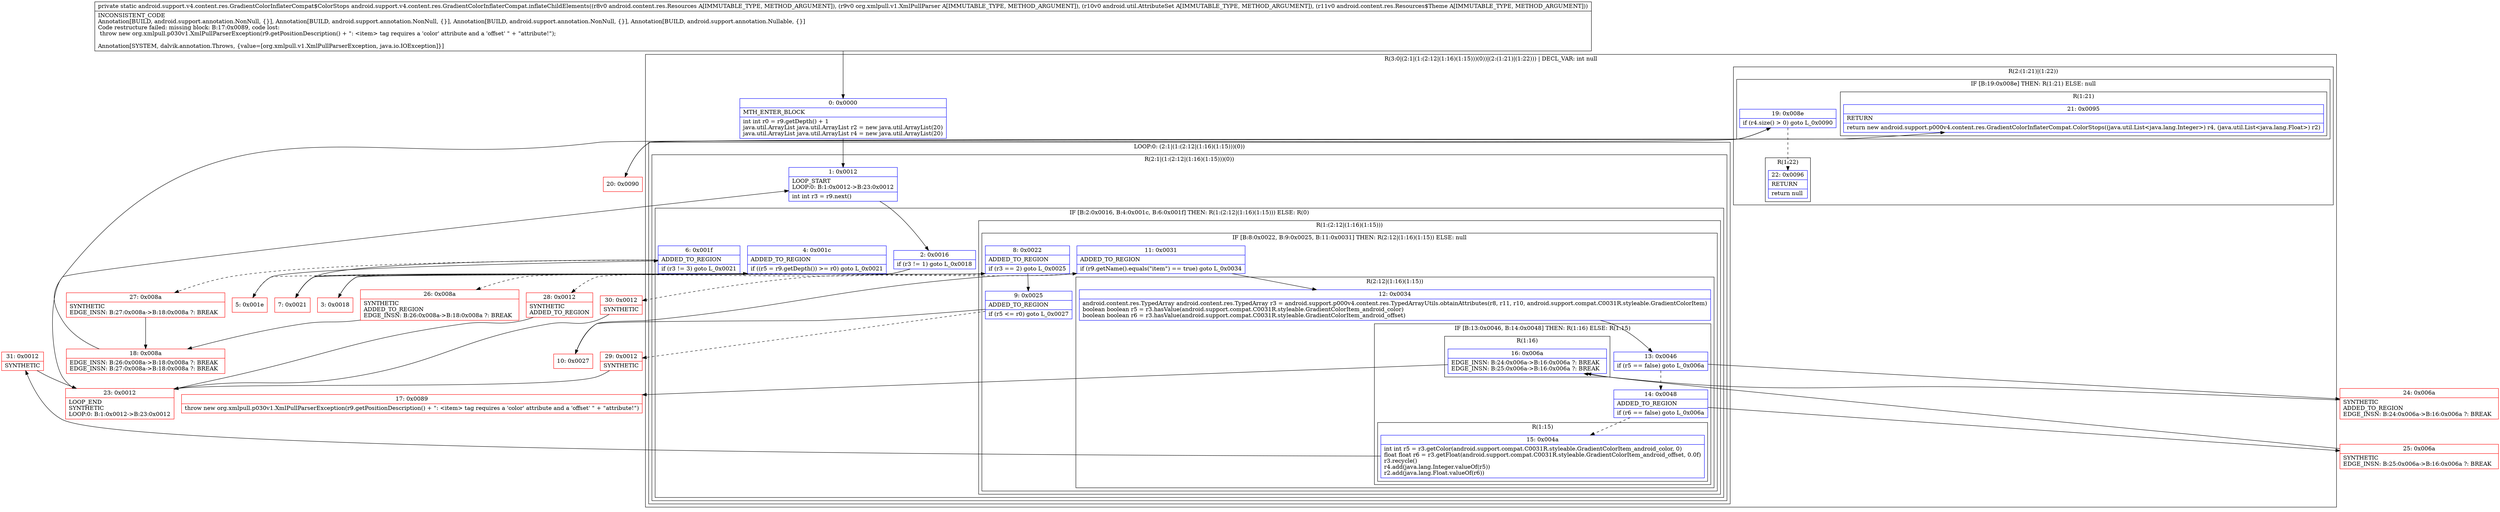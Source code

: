 digraph "CFG forandroid.support.v4.content.res.GradientColorInflaterCompat.inflateChildElements(Landroid\/content\/res\/Resources;Lorg\/xmlpull\/v1\/XmlPullParser;Landroid\/util\/AttributeSet;Landroid\/content\/res\/Resources$Theme;)Landroid\/support\/v4\/content\/res\/GradientColorInflaterCompat$ColorStops;" {
subgraph cluster_Region_1109247940 {
label = "R(3:0|(2:1|(1:(2:12|(1:16)(1:15)))(0))|(2:(1:21)|(1:22))) | DECL_VAR: int null\l";
node [shape=record,color=blue];
Node_0 [shape=record,label="{0\:\ 0x0000|MTH_ENTER_BLOCK\l|int int r0 = r9.getDepth() + 1\ljava.util.ArrayList java.util.ArrayList r2 = new java.util.ArrayList(20)\ljava.util.ArrayList java.util.ArrayList r4 = new java.util.ArrayList(20)\l}"];
subgraph cluster_LoopRegion_1344819961 {
label = "LOOP:0: (2:1|(1:(2:12|(1:16)(1:15)))(0))";
node [shape=record,color=blue];
subgraph cluster_Region_35253445 {
label = "R(2:1|(1:(2:12|(1:16)(1:15)))(0))";
node [shape=record,color=blue];
Node_1 [shape=record,label="{1\:\ 0x0012|LOOP_START\lLOOP:0: B:1:0x0012\-\>B:23:0x0012\l|int int r3 = r9.next()\l}"];
subgraph cluster_IfRegion_1544122304 {
label = "IF [B:2:0x0016, B:4:0x001c, B:6:0x001f] THEN: R(1:(2:12|(1:16)(1:15))) ELSE: R(0)";
node [shape=record,color=blue];
Node_2 [shape=record,label="{2\:\ 0x0016|if (r3 != 1) goto L_0x0018\l}"];
Node_4 [shape=record,label="{4\:\ 0x001c|ADDED_TO_REGION\l|if ((r5 = r9.getDepth()) \>= r0) goto L_0x0021\l}"];
Node_6 [shape=record,label="{6\:\ 0x001f|ADDED_TO_REGION\l|if (r3 != 3) goto L_0x0021\l}"];
subgraph cluster_Region_1264191460 {
label = "R(1:(2:12|(1:16)(1:15)))";
node [shape=record,color=blue];
subgraph cluster_IfRegion_1699698724 {
label = "IF [B:8:0x0022, B:9:0x0025, B:11:0x0031] THEN: R(2:12|(1:16)(1:15)) ELSE: null";
node [shape=record,color=blue];
Node_8 [shape=record,label="{8\:\ 0x0022|ADDED_TO_REGION\l|if (r3 == 2) goto L_0x0025\l}"];
Node_9 [shape=record,label="{9\:\ 0x0025|ADDED_TO_REGION\l|if (r5 \<= r0) goto L_0x0027\l}"];
Node_11 [shape=record,label="{11\:\ 0x0031|ADDED_TO_REGION\l|if (r9.getName().equals(\"item\") == true) goto L_0x0034\l}"];
subgraph cluster_Region_451371611 {
label = "R(2:12|(1:16)(1:15))";
node [shape=record,color=blue];
Node_12 [shape=record,label="{12\:\ 0x0034|android.content.res.TypedArray android.content.res.TypedArray r3 = android.support.p000v4.content.res.TypedArrayUtils.obtainAttributes(r8, r11, r10, android.support.compat.C0031R.styleable.GradientColorItem)\lboolean boolean r5 = r3.hasValue(android.support.compat.C0031R.styleable.GradientColorItem_android_color)\lboolean boolean r6 = r3.hasValue(android.support.compat.C0031R.styleable.GradientColorItem_android_offset)\l}"];
subgraph cluster_IfRegion_1355013901 {
label = "IF [B:13:0x0046, B:14:0x0048] THEN: R(1:16) ELSE: R(1:15)";
node [shape=record,color=blue];
Node_13 [shape=record,label="{13\:\ 0x0046|if (r5 == false) goto L_0x006a\l}"];
Node_14 [shape=record,label="{14\:\ 0x0048|ADDED_TO_REGION\l|if (r6 == false) goto L_0x006a\l}"];
subgraph cluster_Region_1534271950 {
label = "R(1:16)";
node [shape=record,color=blue];
Node_16 [shape=record,label="{16\:\ 0x006a|EDGE_INSN: B:24:0x006a\-\>B:16:0x006a ?: BREAK  \lEDGE_INSN: B:25:0x006a\-\>B:16:0x006a ?: BREAK  \l}"];
}
subgraph cluster_Region_652726309 {
label = "R(1:15)";
node [shape=record,color=blue];
Node_15 [shape=record,label="{15\:\ 0x004a|int int r5 = r3.getColor(android.support.compat.C0031R.styleable.GradientColorItem_android_color, 0)\lfloat float r6 = r3.getFloat(android.support.compat.C0031R.styleable.GradientColorItem_android_offset, 0.0f)\lr3.recycle()\lr4.add(java.lang.Integer.valueOf(r5))\lr2.add(java.lang.Float.valueOf(r6))\l}"];
}
}
}
}
}
subgraph cluster_Region_1167823946 {
label = "R(0)";
node [shape=record,color=blue];
}
}
}
}
subgraph cluster_Region_1463204250 {
label = "R(2:(1:21)|(1:22))";
node [shape=record,color=blue];
subgraph cluster_IfRegion_487070008 {
label = "IF [B:19:0x008e] THEN: R(1:21) ELSE: null";
node [shape=record,color=blue];
Node_19 [shape=record,label="{19\:\ 0x008e|if (r4.size() \> 0) goto L_0x0090\l}"];
subgraph cluster_Region_174588122 {
label = "R(1:21)";
node [shape=record,color=blue];
Node_21 [shape=record,label="{21\:\ 0x0095|RETURN\l|return new android.support.p000v4.content.res.GradientColorInflaterCompat.ColorStops((java.util.List\<java.lang.Integer\>) r4, (java.util.List\<java.lang.Float\>) r2)\l}"];
}
}
subgraph cluster_Region_1288237503 {
label = "R(1:22)";
node [shape=record,color=blue];
Node_22 [shape=record,label="{22\:\ 0x0096|RETURN\l|return null\l}"];
}
}
}
Node_3 [shape=record,color=red,label="{3\:\ 0x0018}"];
Node_5 [shape=record,color=red,label="{5\:\ 0x001e}"];
Node_7 [shape=record,color=red,label="{7\:\ 0x0021}"];
Node_10 [shape=record,color=red,label="{10\:\ 0x0027}"];
Node_17 [shape=record,color=red,label="{17\:\ 0x0089|throw new org.xmlpull.p030v1.XmlPullParserException(r9.getPositionDescription() + \": \<item\> tag requires a 'color' attribute and a 'offset' \" + \"attribute!\")\l}"];
Node_18 [shape=record,color=red,label="{18\:\ 0x008a|EDGE_INSN: B:26:0x008a\-\>B:18:0x008a ?: BREAK  \lEDGE_INSN: B:27:0x008a\-\>B:18:0x008a ?: BREAK  \l}"];
Node_20 [shape=record,color=red,label="{20\:\ 0x0090}"];
Node_23 [shape=record,color=red,label="{23\:\ 0x0012|LOOP_END\lSYNTHETIC\lLOOP:0: B:1:0x0012\-\>B:23:0x0012\l}"];
Node_24 [shape=record,color=red,label="{24\:\ 0x006a|SYNTHETIC\lADDED_TO_REGION\lEDGE_INSN: B:24:0x006a\-\>B:16:0x006a ?: BREAK  \l}"];
Node_25 [shape=record,color=red,label="{25\:\ 0x006a|SYNTHETIC\lEDGE_INSN: B:25:0x006a\-\>B:16:0x006a ?: BREAK  \l}"];
Node_26 [shape=record,color=red,label="{26\:\ 0x008a|SYNTHETIC\lADDED_TO_REGION\lEDGE_INSN: B:26:0x008a\-\>B:18:0x008a ?: BREAK  \l}"];
Node_27 [shape=record,color=red,label="{27\:\ 0x008a|SYNTHETIC\lEDGE_INSN: B:27:0x008a\-\>B:18:0x008a ?: BREAK  \l}"];
Node_28 [shape=record,color=red,label="{28\:\ 0x0012|SYNTHETIC\lADDED_TO_REGION\l}"];
Node_29 [shape=record,color=red,label="{29\:\ 0x0012|SYNTHETIC\l}"];
Node_30 [shape=record,color=red,label="{30\:\ 0x0012|SYNTHETIC\l}"];
Node_31 [shape=record,color=red,label="{31\:\ 0x0012|SYNTHETIC\l}"];
MethodNode[shape=record,label="{private static android.support.v4.content.res.GradientColorInflaterCompat$ColorStops android.support.v4.content.res.GradientColorInflaterCompat.inflateChildElements((r8v0 android.content.res.Resources A[IMMUTABLE_TYPE, METHOD_ARGUMENT]), (r9v0 org.xmlpull.v1.XmlPullParser A[IMMUTABLE_TYPE, METHOD_ARGUMENT]), (r10v0 android.util.AttributeSet A[IMMUTABLE_TYPE, METHOD_ARGUMENT]), (r11v0 android.content.res.Resources$Theme A[IMMUTABLE_TYPE, METHOD_ARGUMENT]))  | INCONSISTENT_CODE\lAnnotation[BUILD, android.support.annotation.NonNull, \{\}], Annotation[BUILD, android.support.annotation.NonNull, \{\}], Annotation[BUILD, android.support.annotation.NonNull, \{\}], Annotation[BUILD, android.support.annotation.Nullable, \{\}]\lCode restructure failed: missing block: B:17:0x0089, code lost:\l    throw new org.xmlpull.p030v1.XmlPullParserException(r9.getPositionDescription() + \": \<item\> tag requires a 'color' attribute and a 'offset' \" + \"attribute!\");\l\lAnnotation[SYSTEM, dalvik.annotation.Throws, \{value=[org.xmlpull.v1.XmlPullParserException, java.io.IOException]\}]\l}"];
MethodNode -> Node_0;
Node_0 -> Node_1;
Node_1 -> Node_2;
Node_2 -> Node_3;
Node_2 -> Node_26[style=dashed];
Node_4 -> Node_5[style=dashed];
Node_4 -> Node_7;
Node_6 -> Node_7;
Node_6 -> Node_27[style=dashed];
Node_8 -> Node_9;
Node_8 -> Node_28[style=dashed];
Node_9 -> Node_10;
Node_9 -> Node_29[style=dashed];
Node_11 -> Node_12;
Node_11 -> Node_30[style=dashed];
Node_12 -> Node_13;
Node_13 -> Node_14[style=dashed];
Node_13 -> Node_24;
Node_14 -> Node_15[style=dashed];
Node_14 -> Node_25;
Node_16 -> Node_17;
Node_15 -> Node_31;
Node_19 -> Node_20;
Node_19 -> Node_22[style=dashed];
Node_3 -> Node_4;
Node_5 -> Node_6;
Node_7 -> Node_8;
Node_10 -> Node_11;
Node_18 -> Node_19;
Node_20 -> Node_21;
Node_23 -> Node_1;
Node_24 -> Node_16;
Node_25 -> Node_16;
Node_26 -> Node_18;
Node_27 -> Node_18;
Node_28 -> Node_23;
Node_29 -> Node_23;
Node_30 -> Node_23;
Node_31 -> Node_23;
}

